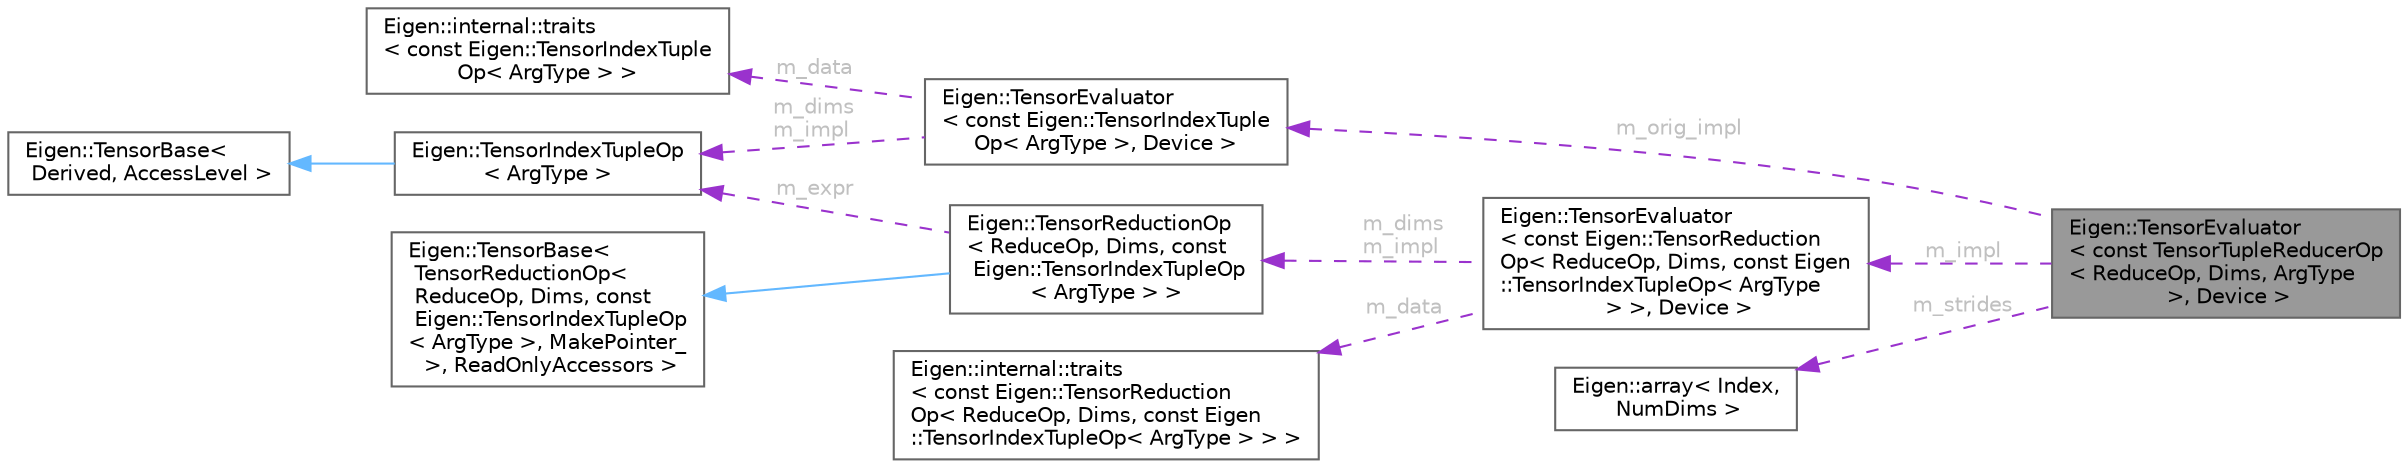 digraph "Eigen::TensorEvaluator&lt; const TensorTupleReducerOp&lt; ReduceOp, Dims, ArgType &gt;, Device &gt;"
{
 // LATEX_PDF_SIZE
  bgcolor="transparent";
  edge [fontname=Helvetica,fontsize=10,labelfontname=Helvetica,labelfontsize=10];
  node [fontname=Helvetica,fontsize=10,shape=box,height=0.2,width=0.4];
  rankdir="LR";
  Node1 [id="Node000001",label="Eigen::TensorEvaluator\l\< const TensorTupleReducerOp\l\< ReduceOp, Dims, ArgType\l \>, Device \>",height=0.2,width=0.4,color="gray40", fillcolor="grey60", style="filled", fontcolor="black",tooltip=" "];
  Node2 -> Node1 [id="edge1_Node000001_Node000002",dir="back",color="darkorchid3",style="dashed",tooltip=" ",label=" m_orig_impl",fontcolor="grey" ];
  Node2 [id="Node000002",label="Eigen::TensorEvaluator\l\< const Eigen::TensorIndexTuple\lOp\< ArgType \>, Device \>",height=0.2,width=0.4,color="gray40", fillcolor="white", style="filled",URL="$struct_eigen_1_1_tensor_evaluator.html",tooltip=" "];
  Node3 -> Node2 [id="edge2_Node000002_Node000003",dir="back",color="darkorchid3",style="dashed",tooltip=" ",label=" m_data",fontcolor="grey" ];
  Node3 [id="Node000003",label="Eigen::internal::traits\l\< const Eigen::TensorIndexTuple\lOp\< ArgType \> \>",height=0.2,width=0.4,color="gray40", fillcolor="white", style="filled",URL="$struct_eigen_1_1internal_1_1traits.html",tooltip=" "];
  Node4 -> Node2 [id="edge3_Node000002_Node000004",dir="back",color="darkorchid3",style="dashed",tooltip=" ",label=" m_dims\nm_impl",fontcolor="grey" ];
  Node4 [id="Node000004",label="Eigen::TensorIndexTupleOp\l\< ArgType \>",height=0.2,width=0.4,color="gray40", fillcolor="white", style="filled",URL="$class_eigen_1_1_tensor_index_tuple_op.html",tooltip=" "];
  Node5 -> Node4 [id="edge4_Node000004_Node000005",dir="back",color="steelblue1",style="solid",tooltip=" "];
  Node5 [id="Node000005",label="Eigen::TensorBase\<\l Derived, AccessLevel \>",height=0.2,width=0.4,color="gray40", fillcolor="white", style="filled",URL="$class_eigen_1_1_tensor_base.html",tooltip="The tensor base class."];
  Node6 -> Node1 [id="edge5_Node000001_Node000006",dir="back",color="darkorchid3",style="dashed",tooltip=" ",label=" m_impl",fontcolor="grey" ];
  Node6 [id="Node000006",label="Eigen::TensorEvaluator\l\< const Eigen::TensorReduction\lOp\< ReduceOp, Dims, const Eigen\l::TensorIndexTupleOp\< ArgType\l \> \>, Device \>",height=0.2,width=0.4,color="gray40", fillcolor="white", style="filled",URL="$struct_eigen_1_1_tensor_evaluator.html",tooltip=" "];
  Node7 -> Node6 [id="edge6_Node000006_Node000007",dir="back",color="darkorchid3",style="dashed",tooltip=" ",label=" m_data",fontcolor="grey" ];
  Node7 [id="Node000007",label="Eigen::internal::traits\l\< const Eigen::TensorReduction\lOp\< ReduceOp, Dims, const Eigen\l::TensorIndexTupleOp\< ArgType \> \> \>",height=0.2,width=0.4,color="gray40", fillcolor="white", style="filled",URL="$struct_eigen_1_1internal_1_1traits.html",tooltip=" "];
  Node8 -> Node6 [id="edge7_Node000006_Node000008",dir="back",color="darkorchid3",style="dashed",tooltip=" ",label=" m_dims\nm_impl",fontcolor="grey" ];
  Node8 [id="Node000008",label="Eigen::TensorReductionOp\l\< ReduceOp, Dims, const\l Eigen::TensorIndexTupleOp\l\< ArgType \> \>",height=0.2,width=0.4,color="gray40", fillcolor="white", style="filled",URL="$class_eigen_1_1_tensor_reduction_op.html",tooltip=" "];
  Node9 -> Node8 [id="edge8_Node000008_Node000009",dir="back",color="steelblue1",style="solid",tooltip=" "];
  Node9 [id="Node000009",label="Eigen::TensorBase\<\l TensorReductionOp\<\l ReduceOp, Dims, const\l Eigen::TensorIndexTupleOp\l\< ArgType \>, MakePointer_\l \>, ReadOnlyAccessors \>",height=0.2,width=0.4,color="gray40", fillcolor="white", style="filled",URL="$class_eigen_1_1_tensor_base.html",tooltip=" "];
  Node4 -> Node8 [id="edge9_Node000008_Node000004",dir="back",color="darkorchid3",style="dashed",tooltip=" ",label=" m_expr",fontcolor="grey" ];
  Node10 -> Node1 [id="edge10_Node000001_Node000010",dir="back",color="darkorchid3",style="dashed",tooltip=" ",label=" m_strides",fontcolor="grey" ];
  Node10 [id="Node000010",label="Eigen::array\< Index,\l NumDims \>",height=0.2,width=0.4,color="gray40", fillcolor="white", style="filled",URL="$class_eigen_1_1array.html",tooltip=" "];
}
